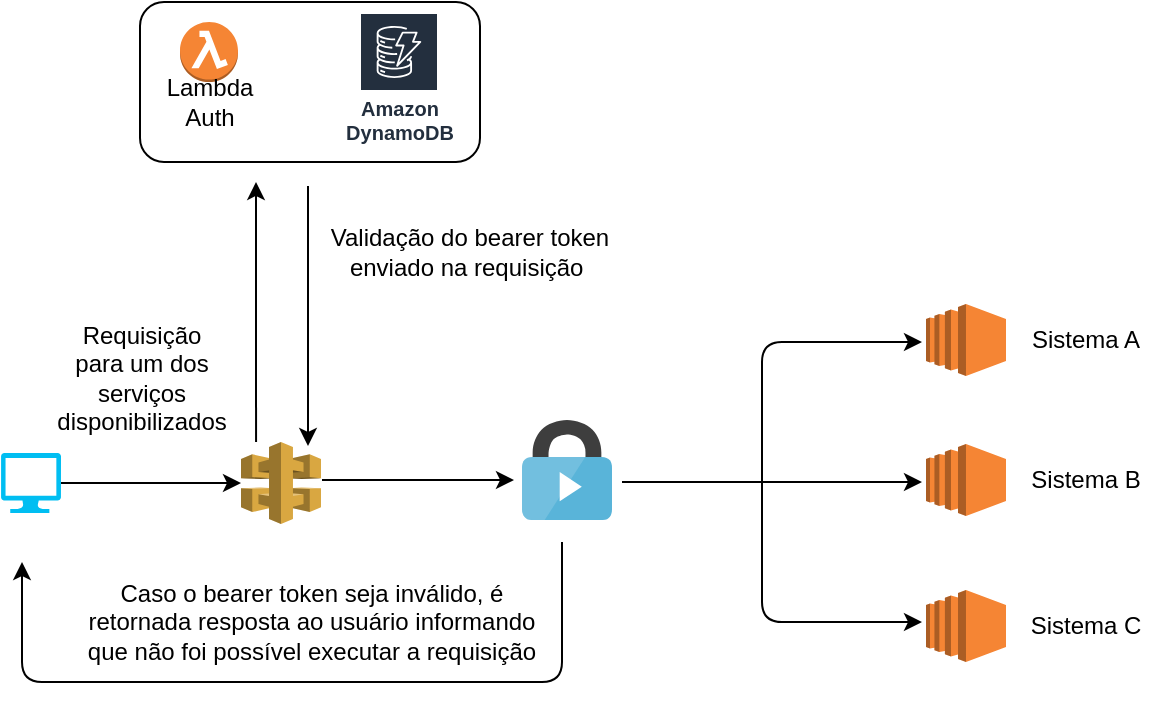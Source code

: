 <mxfile version="12.0.3" type="device" pages="1"><diagram id="7RSubHUMW2zcc5ZBNeHO" name="Page-1"><mxGraphModel dx="787" dy="431" grid="1" gridSize="10" guides="1" tooltips="1" connect="1" arrows="1" fold="1" page="1" pageScale="1" pageWidth="1169" pageHeight="827" math="0" shadow="0"><root><mxCell id="0"/><mxCell id="1" parent="0"/><mxCell id="8VWSC1uTAH9WKTAbIjhv-1" value="" style="verticalLabelPosition=bottom;html=1;verticalAlign=top;align=center;strokeColor=none;fillColor=#00BEF2;shape=mxgraph.azure.computer;pointerEvents=1;" vertex="1" parent="1"><mxGeometry x="59.5" y="285.5" width="30" height="30" as="geometry"/></mxCell><mxCell id="8VWSC1uTAH9WKTAbIjhv-2" value="" style="outlineConnect=0;dashed=0;verticalLabelPosition=bottom;verticalAlign=top;align=center;html=1;shape=mxgraph.aws3.api_gateway;fillColor=#D9A741;gradientColor=none;" vertex="1" parent="1"><mxGeometry x="179.5" y="280" width="40" height="41" as="geometry"/></mxCell><mxCell id="8VWSC1uTAH9WKTAbIjhv-5" value="" style="rounded=1;whiteSpace=wrap;html=1;" vertex="1" parent="1"><mxGeometry x="129" y="60" width="170" height="80" as="geometry"/></mxCell><mxCell id="8VWSC1uTAH9WKTAbIjhv-6" value="" style="outlineConnect=0;dashed=0;verticalLabelPosition=bottom;verticalAlign=top;align=center;html=1;shape=mxgraph.aws3.lambda_function;fillColor=#F58534;gradientColor=none;" vertex="1" parent="1"><mxGeometry x="149" y="70" width="29" height="30" as="geometry"/></mxCell><mxCell id="8VWSC1uTAH9WKTAbIjhv-7" value="Amazon DynamoDB" style="outlineConnect=0;fontColor=#232F3E;gradientColor=none;strokeColor=#ffffff;fillColor=#232F3E;dashed=0;verticalLabelPosition=middle;verticalAlign=bottom;align=center;html=1;whiteSpace=wrap;fontSize=10;fontStyle=1;spacing=3;shape=mxgraph.aws4.productIcon;prIcon=mxgraph.aws4.dynamodb;" vertex="1" parent="1"><mxGeometry x="238.5" y="65" width="40" height="70" as="geometry"/></mxCell><mxCell id="8VWSC1uTAH9WKTAbIjhv-8" value="Lambda Auth" style="text;html=1;strokeColor=none;fillColor=none;align=center;verticalAlign=middle;whiteSpace=wrap;rounded=0;" vertex="1" parent="1"><mxGeometry x="143.5" y="100" width="40" height="20" as="geometry"/></mxCell><mxCell id="8VWSC1uTAH9WKTAbIjhv-9" value="" style="outlineConnect=0;dashed=0;verticalLabelPosition=bottom;verticalAlign=top;align=center;html=1;shape=mxgraph.aws3.ec2;fillColor=#F58534;gradientColor=none;" vertex="1" parent="1"><mxGeometry x="522" y="211" width="40" height="36" as="geometry"/></mxCell><mxCell id="8VWSC1uTAH9WKTAbIjhv-10" value="" style="outlineConnect=0;dashed=0;verticalLabelPosition=bottom;verticalAlign=top;align=center;html=1;shape=mxgraph.aws3.ec2;fillColor=#F58534;gradientColor=none;" vertex="1" parent="1"><mxGeometry x="522" y="281" width="40" height="36" as="geometry"/></mxCell><mxCell id="8VWSC1uTAH9WKTAbIjhv-11" value="" style="outlineConnect=0;dashed=0;verticalLabelPosition=bottom;verticalAlign=top;align=center;html=1;shape=mxgraph.aws3.ec2;fillColor=#F58534;gradientColor=none;" vertex="1" parent="1"><mxGeometry x="522" y="354" width="40" height="36" as="geometry"/></mxCell><mxCell id="8VWSC1uTAH9WKTAbIjhv-12" value="Sistema A" style="text;html=1;strokeColor=none;fillColor=none;align=center;verticalAlign=middle;whiteSpace=wrap;rounded=0;" vertex="1" parent="1"><mxGeometry x="567" y="219" width="70" height="20" as="geometry"/></mxCell><mxCell id="8VWSC1uTAH9WKTAbIjhv-13" value="Sistema B" style="text;html=1;strokeColor=none;fillColor=none;align=center;verticalAlign=middle;whiteSpace=wrap;rounded=0;" vertex="1" parent="1"><mxGeometry x="567" y="289" width="70" height="20" as="geometry"/></mxCell><mxCell id="8VWSC1uTAH9WKTAbIjhv-14" value="Sistema C" style="text;html=1;strokeColor=none;fillColor=none;align=center;verticalAlign=middle;whiteSpace=wrap;rounded=0;" vertex="1" parent="1"><mxGeometry x="567" y="362" width="70" height="20" as="geometry"/></mxCell><mxCell id="8VWSC1uTAH9WKTAbIjhv-15" value="" style="aspect=fixed;html=1;points=[];align=center;image;fontSize=12;image=img/lib/mscae/Content_Protection.svg;" vertex="1" parent="1"><mxGeometry x="320" y="269" width="45" height="50" as="geometry"/></mxCell><mxCell id="8VWSC1uTAH9WKTAbIjhv-16" value="" style="endArrow=classic;html=1;exitX=1;exitY=0.5;exitDx=0;exitDy=0;exitPerimeter=0;" edge="1" parent="1" source="8VWSC1uTAH9WKTAbIjhv-1" target="8VWSC1uTAH9WKTAbIjhv-2"><mxGeometry width="50" height="50" relative="1" as="geometry"><mxPoint x="110" y="220" as="sourcePoint"/><mxPoint x="160" y="170" as="targetPoint"/></mxGeometry></mxCell><mxCell id="8VWSC1uTAH9WKTAbIjhv-17" value="" style="endArrow=classic;html=1;" edge="1" parent="1"><mxGeometry width="50" height="50" relative="1" as="geometry"><mxPoint x="220" y="299" as="sourcePoint"/><mxPoint x="316" y="299" as="targetPoint"/></mxGeometry></mxCell><mxCell id="8VWSC1uTAH9WKTAbIjhv-19" value="" style="endArrow=classic;html=1;exitX=0.013;exitY=0;exitDx=0;exitDy=0;exitPerimeter=0;" edge="1" parent="1"><mxGeometry width="50" height="50" relative="1" as="geometry"><mxPoint x="187.02" y="280" as="sourcePoint"/><mxPoint x="187" y="150" as="targetPoint"/></mxGeometry></mxCell><mxCell id="8VWSC1uTAH9WKTAbIjhv-20" value="" style="endArrow=classic;html=1;" edge="1" parent="1"><mxGeometry width="50" height="50" relative="1" as="geometry"><mxPoint x="213" y="152" as="sourcePoint"/><mxPoint x="213" y="282" as="targetPoint"/></mxGeometry></mxCell><mxCell id="8VWSC1uTAH9WKTAbIjhv-23" value="" style="endArrow=classic;html=1;" edge="1" parent="1"><mxGeometry width="50" height="50" relative="1" as="geometry"><mxPoint x="370" y="300" as="sourcePoint"/><mxPoint x="520" y="300" as="targetPoint"/></mxGeometry></mxCell><mxCell id="8VWSC1uTAH9WKTAbIjhv-24" value="" style="endArrow=classic;html=1;" edge="1" parent="1"><mxGeometry width="50" height="50" relative="1" as="geometry"><mxPoint x="440" y="300" as="sourcePoint"/><mxPoint x="520" y="370" as="targetPoint"/><Array as="points"><mxPoint x="440" y="370"/></Array></mxGeometry></mxCell><mxCell id="8VWSC1uTAH9WKTAbIjhv-25" value="" style="endArrow=classic;html=1;" edge="1" parent="1"><mxGeometry width="50" height="50" relative="1" as="geometry"><mxPoint x="440" y="300" as="sourcePoint"/><mxPoint x="520" y="230" as="targetPoint"/><Array as="points"><mxPoint x="440" y="230"/></Array></mxGeometry></mxCell><mxCell id="8VWSC1uTAH9WKTAbIjhv-26" value="" style="endArrow=classic;html=1;" edge="1" parent="1"><mxGeometry width="50" height="50" relative="1" as="geometry"><mxPoint x="340" y="330" as="sourcePoint"/><mxPoint x="70" y="340" as="targetPoint"/><Array as="points"><mxPoint x="340" y="400"/><mxPoint x="70" y="400"/></Array></mxGeometry></mxCell><mxCell id="8VWSC1uTAH9WKTAbIjhv-27" value="Validação do bearer token enviado na requisição&amp;nbsp;" style="text;html=1;strokeColor=none;fillColor=none;align=center;verticalAlign=middle;whiteSpace=wrap;rounded=0;" vertex="1" parent="1"><mxGeometry x="214" y="170" width="160" height="30" as="geometry"/></mxCell><mxCell id="8VWSC1uTAH9WKTAbIjhv-28" value="Requisição para um dos serviços disponibilizados" style="text;html=1;strokeColor=none;fillColor=none;align=center;verticalAlign=middle;whiteSpace=wrap;rounded=0;" vertex="1" parent="1"><mxGeometry x="90" y="210" width="80" height="76" as="geometry"/></mxCell><mxCell id="8VWSC1uTAH9WKTAbIjhv-29" value="Caso o bearer token seja inválido, é retornada resposta ao usuário informando que não foi possível executar a requisição" style="text;html=1;strokeColor=none;fillColor=none;align=center;verticalAlign=middle;whiteSpace=wrap;rounded=0;" vertex="1" parent="1"><mxGeometry x="100" y="340" width="230" height="60" as="geometry"/></mxCell></root></mxGraphModel></diagram></mxfile>